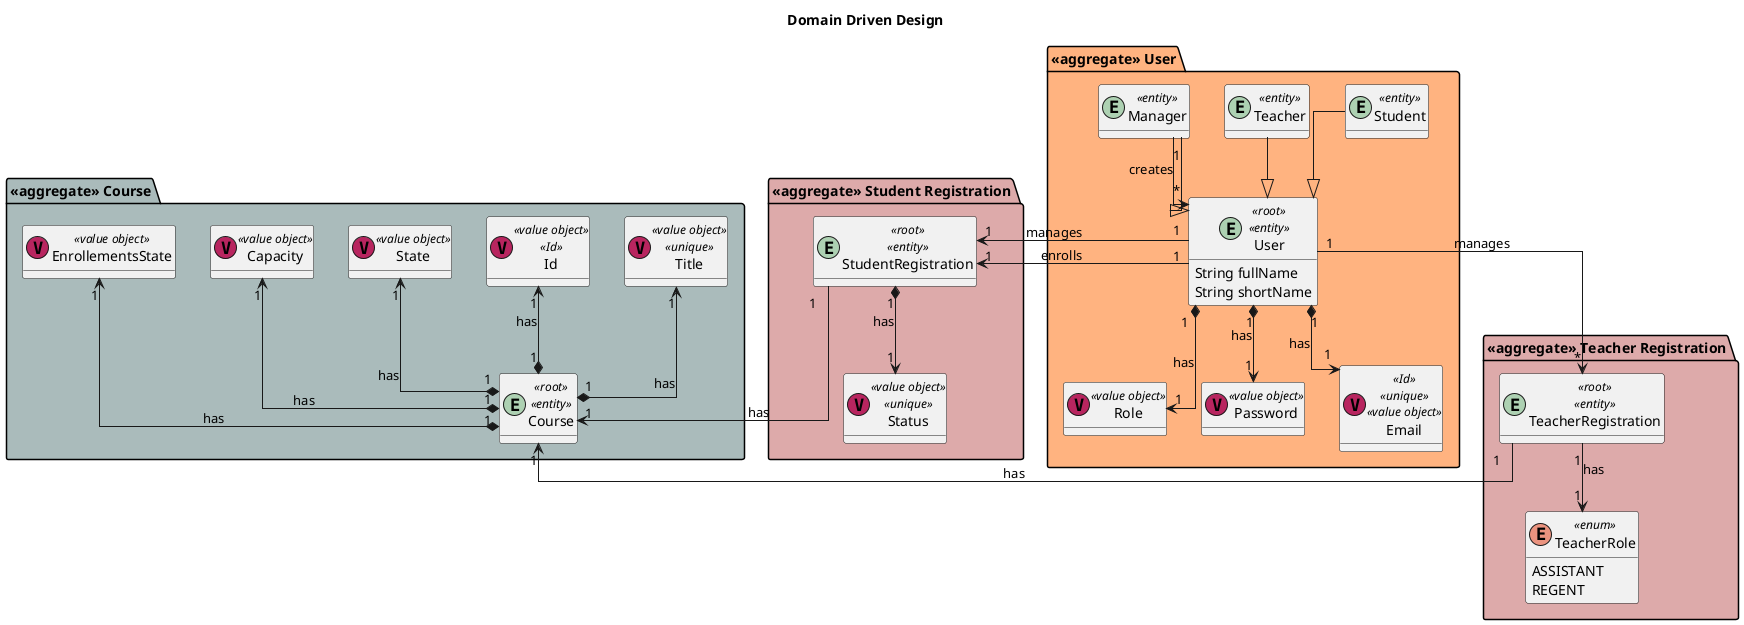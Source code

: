 @startuml

hide methods

skinparam packageStyle rectangle
skinparam linetype ortho

top to bottom direction

title Domain Driven Design

package "<<aggregate>> User" <<Folder>> #ffb380 {

   entity User <<root>> <<entity>>{
        String fullName
        String shortName
    }

    class Role <<(V,#B8255F) value object>> {}
    class Password <<(V,#B8255F) value object>> {}
    class Email <<Id>> <<unique>> <<(V,#B8255F) value object>>  {}
    entity Student <<entity>>{}
    entity Teacher <<entity>>{}
    entity Manager <<entity>>{}

    User "1" *--> "1" Email : has
    User "1" *--> "1" Password : has
    User "1" *--> "1" Role : has
    Manager "1" --> "*" User : creates
    Manager --|> User
    Student --|> User
    Teacher --|> User
}


package "<<aggregate>> Student Registration" <<Folder>> #ddaaaa {
    entity StudentRegistration <<root>> <<entity>>{
        }
     class "Status" as RegiStatusStudent <<(V,#B8255F) value object>> <<unique>> {}

    StudentRegistration "1" <-- "1" User : enrolls
    User "1" --> "1" StudentRegistration : manages
    StudentRegistration "1" *--> "1" RegiStatusStudent : has

}

package "<<aggregate>> Teacher Registration" <<Folder>> #ddaaaa {
    entity TeacherRegistration <<root>> <<entity>>{
        }
     enum TeacherRole <<enum>> {
     ASSISTANT
     REGENT
     }

    User "1" --> "*" TeacherRegistration : manages
    TeacherRegistration "1" --> "1" TeacherRole : has

}
package "<<aggregate>> Course" <<Folder>> #aabbbb {
   entity Course <<root>> <<entity>>{
    }
    class "Title" as CourseTitle <<(V,#B8255F) value object>> <<unique>> {}
    class Id <<(V,#B8255F) value object>> <<Id>> {}
    class CourseState as "State" <<(V,#B8255F) value object>> {}
    class Capacity <<(V,#B8255F) value object>> {}
    class EnrollementsState <<(V,#B8255F) value object>> {}

    CourseTitle "1" <--* "1" Course : has
    Id "1" <--* "1" Course : has
    CourseState "1" <--* "1" Course : has
    Capacity "1" <--* "1" Course : has
    EnrollementsState "1" <--* "1" Course : has
    StudentRegistration "1" --> "1" Course : has
    TeacherRegistration "1" -l-> "1" Course : has
}

@enduml